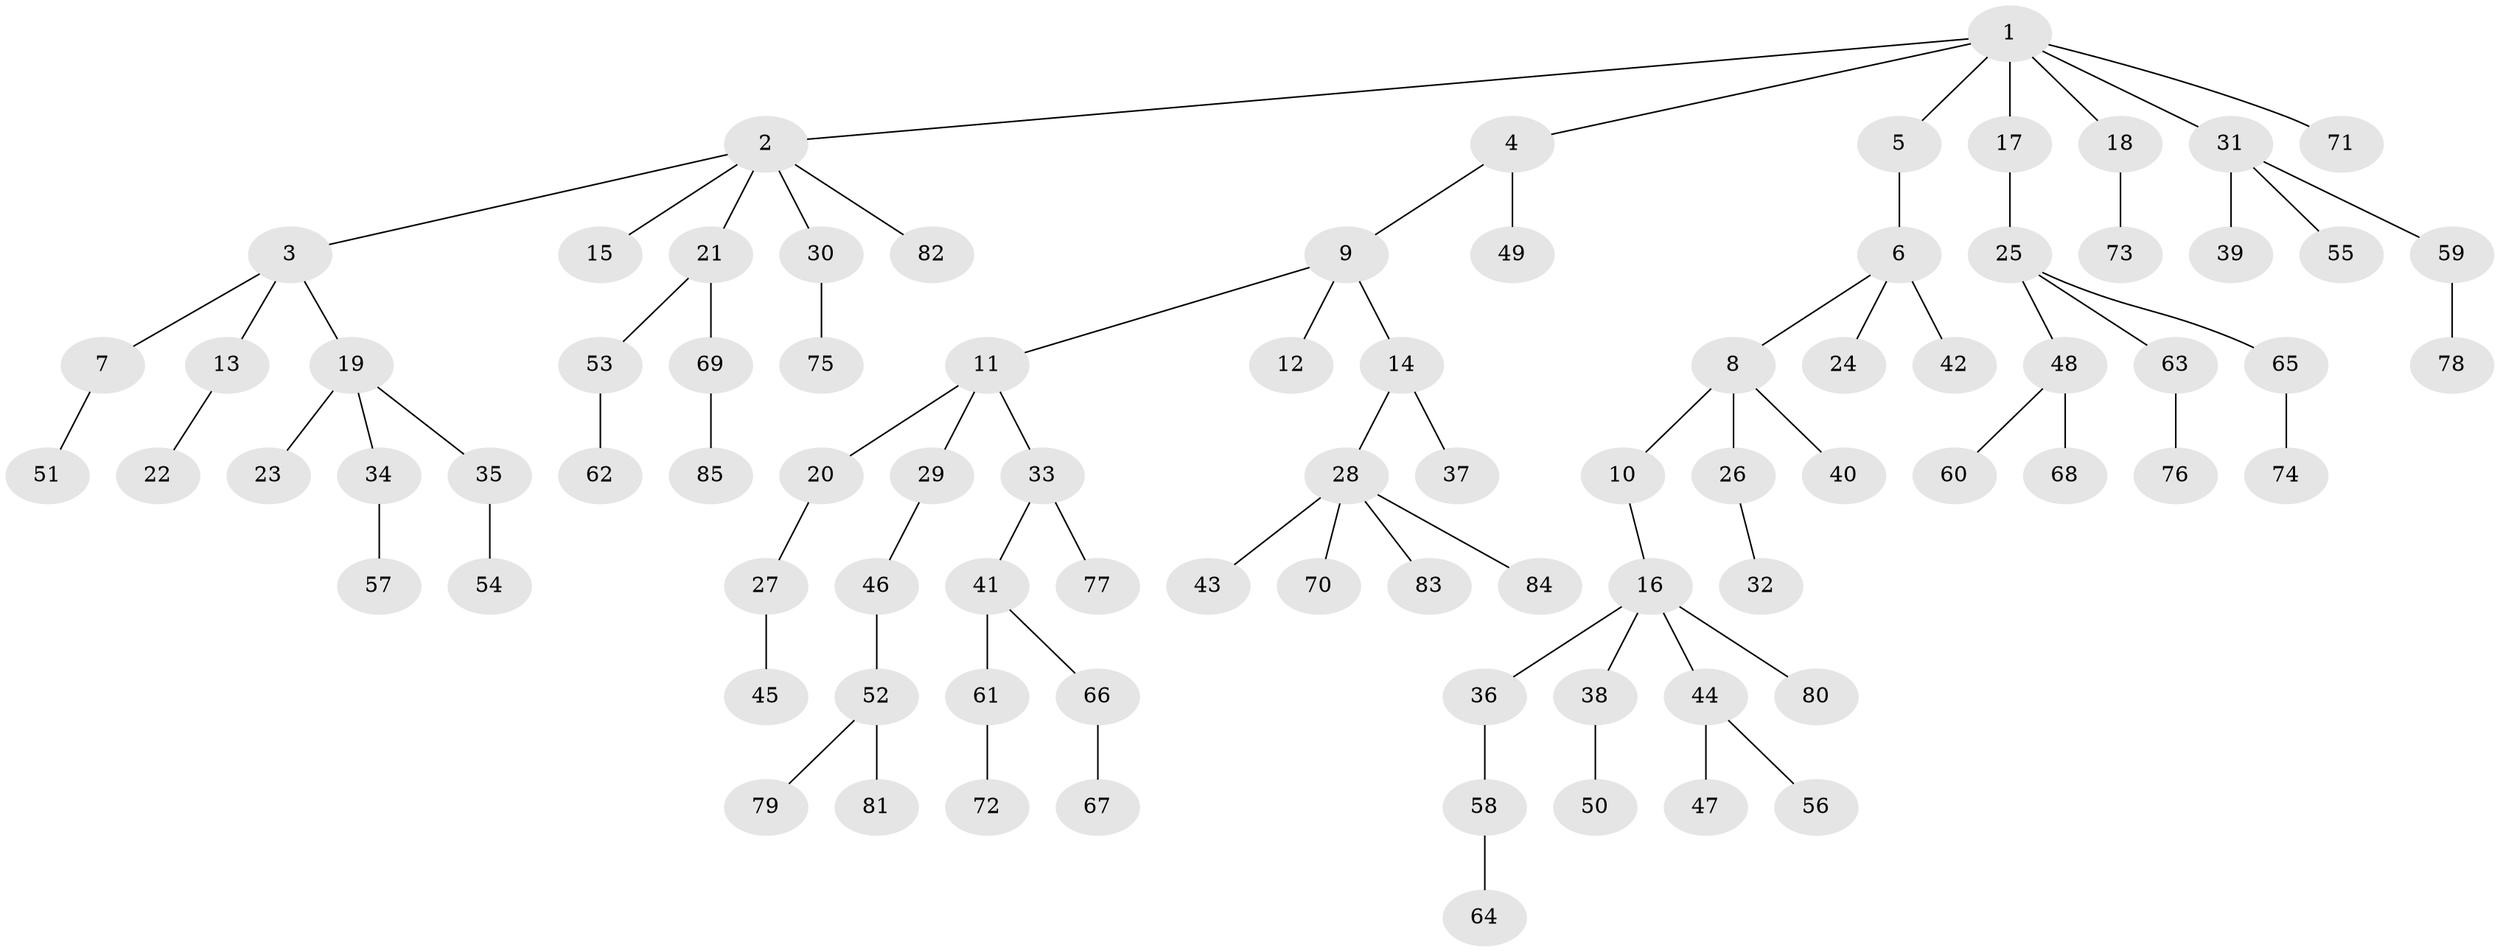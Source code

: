 // Generated by graph-tools (version 1.1) at 2025/36/03/09/25 02:36:46]
// undirected, 85 vertices, 84 edges
graph export_dot {
graph [start="1"]
  node [color=gray90,style=filled];
  1;
  2;
  3;
  4;
  5;
  6;
  7;
  8;
  9;
  10;
  11;
  12;
  13;
  14;
  15;
  16;
  17;
  18;
  19;
  20;
  21;
  22;
  23;
  24;
  25;
  26;
  27;
  28;
  29;
  30;
  31;
  32;
  33;
  34;
  35;
  36;
  37;
  38;
  39;
  40;
  41;
  42;
  43;
  44;
  45;
  46;
  47;
  48;
  49;
  50;
  51;
  52;
  53;
  54;
  55;
  56;
  57;
  58;
  59;
  60;
  61;
  62;
  63;
  64;
  65;
  66;
  67;
  68;
  69;
  70;
  71;
  72;
  73;
  74;
  75;
  76;
  77;
  78;
  79;
  80;
  81;
  82;
  83;
  84;
  85;
  1 -- 2;
  1 -- 4;
  1 -- 5;
  1 -- 17;
  1 -- 18;
  1 -- 31;
  1 -- 71;
  2 -- 3;
  2 -- 15;
  2 -- 21;
  2 -- 30;
  2 -- 82;
  3 -- 7;
  3 -- 13;
  3 -- 19;
  4 -- 9;
  4 -- 49;
  5 -- 6;
  6 -- 8;
  6 -- 24;
  6 -- 42;
  7 -- 51;
  8 -- 10;
  8 -- 26;
  8 -- 40;
  9 -- 11;
  9 -- 12;
  9 -- 14;
  10 -- 16;
  11 -- 20;
  11 -- 29;
  11 -- 33;
  13 -- 22;
  14 -- 28;
  14 -- 37;
  16 -- 36;
  16 -- 38;
  16 -- 44;
  16 -- 80;
  17 -- 25;
  18 -- 73;
  19 -- 23;
  19 -- 34;
  19 -- 35;
  20 -- 27;
  21 -- 53;
  21 -- 69;
  25 -- 48;
  25 -- 63;
  25 -- 65;
  26 -- 32;
  27 -- 45;
  28 -- 43;
  28 -- 70;
  28 -- 83;
  28 -- 84;
  29 -- 46;
  30 -- 75;
  31 -- 39;
  31 -- 55;
  31 -- 59;
  33 -- 41;
  33 -- 77;
  34 -- 57;
  35 -- 54;
  36 -- 58;
  38 -- 50;
  41 -- 61;
  41 -- 66;
  44 -- 47;
  44 -- 56;
  46 -- 52;
  48 -- 60;
  48 -- 68;
  52 -- 79;
  52 -- 81;
  53 -- 62;
  58 -- 64;
  59 -- 78;
  61 -- 72;
  63 -- 76;
  65 -- 74;
  66 -- 67;
  69 -- 85;
}
